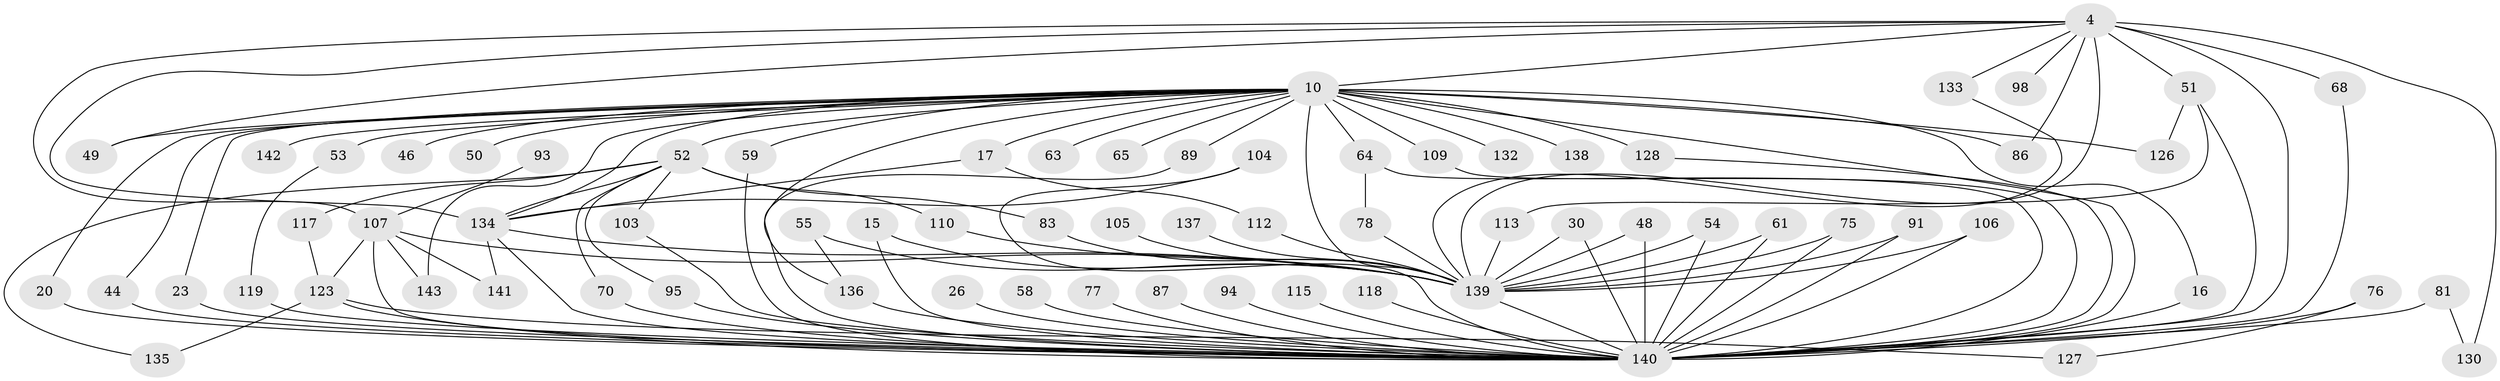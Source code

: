 // original degree distribution, {25: 0.006993006993006993, 18: 0.006993006993006993, 23: 0.006993006993006993, 20: 0.006993006993006993, 40: 0.006993006993006993, 22: 0.006993006993006993, 24: 0.006993006993006993, 21: 0.013986013986013986, 34: 0.006993006993006993, 5: 0.055944055944055944, 6: 0.04195804195804196, 7: 0.02097902097902098, 2: 0.5944055944055944, 4: 0.0979020979020979, 3: 0.11888111888111888}
// Generated by graph-tools (version 1.1) at 2025/45/03/09/25 04:45:23]
// undirected, 71 vertices, 122 edges
graph export_dot {
graph [start="1"]
  node [color=gray90,style=filled];
  4 [super="+2"];
  10 [super="+6+8"];
  15;
  16;
  17;
  20;
  23;
  26;
  30;
  44;
  46;
  48;
  49;
  50;
  51 [super="+41"];
  52 [super="+32+29+42"];
  53;
  54;
  55;
  58;
  59;
  61 [super="+57"];
  63;
  64 [super="+21"];
  65;
  68;
  70;
  75 [super="+74"];
  76;
  77;
  78;
  81 [super="+40"];
  83;
  86;
  87;
  89 [super="+27"];
  91;
  93;
  94;
  95;
  98;
  103;
  104;
  105 [super="+38"];
  106;
  107 [super="+71+45+79"];
  109;
  110;
  112;
  113;
  115;
  117;
  118;
  119 [super="+31"];
  123 [super="+111"];
  126;
  127;
  128 [super="+72"];
  130;
  132;
  133 [super="+100"];
  134 [super="+121+125+120"];
  135;
  136 [super="+124"];
  137;
  138;
  139 [super="+92+66+11+35+7+96"];
  140 [super="+102+114+116+129+131"];
  141;
  142;
  143;
  4 -- 10 [weight=8];
  4 -- 68;
  4 -- 86;
  4 -- 98 [weight=2];
  4 -- 130;
  4 -- 49;
  4 -- 51 [weight=2];
  4 -- 139 [weight=5];
  4 -- 140 [weight=9];
  4 -- 133;
  4 -- 107;
  4 -- 134 [weight=4];
  10 -- 63 [weight=2];
  10 -- 65 [weight=2];
  10 -- 89;
  10 -- 109;
  10 -- 132 [weight=2];
  10 -- 142 [weight=2];
  10 -- 17 [weight=2];
  10 -- 86;
  10 -- 46;
  10 -- 126;
  10 -- 128 [weight=2];
  10 -- 64 [weight=2];
  10 -- 138;
  10 -- 143;
  10 -- 16;
  10 -- 20;
  10 -- 23;
  10 -- 44;
  10 -- 49;
  10 -- 50 [weight=2];
  10 -- 52 [weight=7];
  10 -- 53;
  10 -- 59;
  10 -- 139 [weight=13];
  10 -- 140 [weight=12];
  10 -- 136 [weight=2];
  10 -- 134;
  15 -- 139;
  15 -- 140;
  16 -- 140;
  17 -- 112;
  17 -- 134;
  20 -- 140;
  23 -- 140;
  26 -- 140;
  30 -- 139;
  30 -- 140;
  44 -- 140;
  48 -- 139;
  48 -- 140;
  51 -- 113;
  51 -- 126;
  51 -- 140 [weight=2];
  52 -- 135;
  52 -- 83;
  52 -- 117;
  52 -- 70;
  52 -- 95;
  52 -- 110;
  52 -- 103;
  52 -- 134 [weight=2];
  53 -- 119;
  54 -- 139;
  54 -- 140;
  55 -- 139;
  55 -- 136;
  58 -- 140;
  59 -- 140;
  61 -- 139 [weight=2];
  61 -- 140 [weight=3];
  64 -- 78;
  64 -- 140;
  68 -- 140;
  70 -- 140;
  75 -- 139 [weight=2];
  75 -- 140 [weight=3];
  76 -- 127;
  76 -- 140 [weight=2];
  77 -- 140;
  78 -- 139;
  81 -- 130;
  81 -- 140 [weight=3];
  83 -- 139;
  87 -- 140;
  89 -- 140;
  91 -- 139;
  91 -- 140;
  93 -- 107 [weight=2];
  94 -- 140 [weight=2];
  95 -- 140;
  103 -- 140;
  104 -- 140;
  104 -- 134;
  105 -- 139 [weight=3];
  106 -- 139;
  106 -- 140;
  107 -- 140 [weight=2];
  107 -- 123;
  107 -- 139 [weight=3];
  107 -- 143;
  107 -- 141;
  109 -- 140;
  110 -- 139;
  112 -- 139;
  113 -- 139;
  115 -- 140;
  117 -- 123;
  118 -- 140 [weight=2];
  119 -- 140 [weight=3];
  123 -- 135;
  123 -- 127;
  123 -- 140 [weight=4];
  128 -- 140;
  133 -- 139;
  134 -- 140;
  134 -- 141;
  134 -- 139 [weight=4];
  136 -- 140 [weight=3];
  137 -- 139;
  139 -- 140 [weight=9];
}
